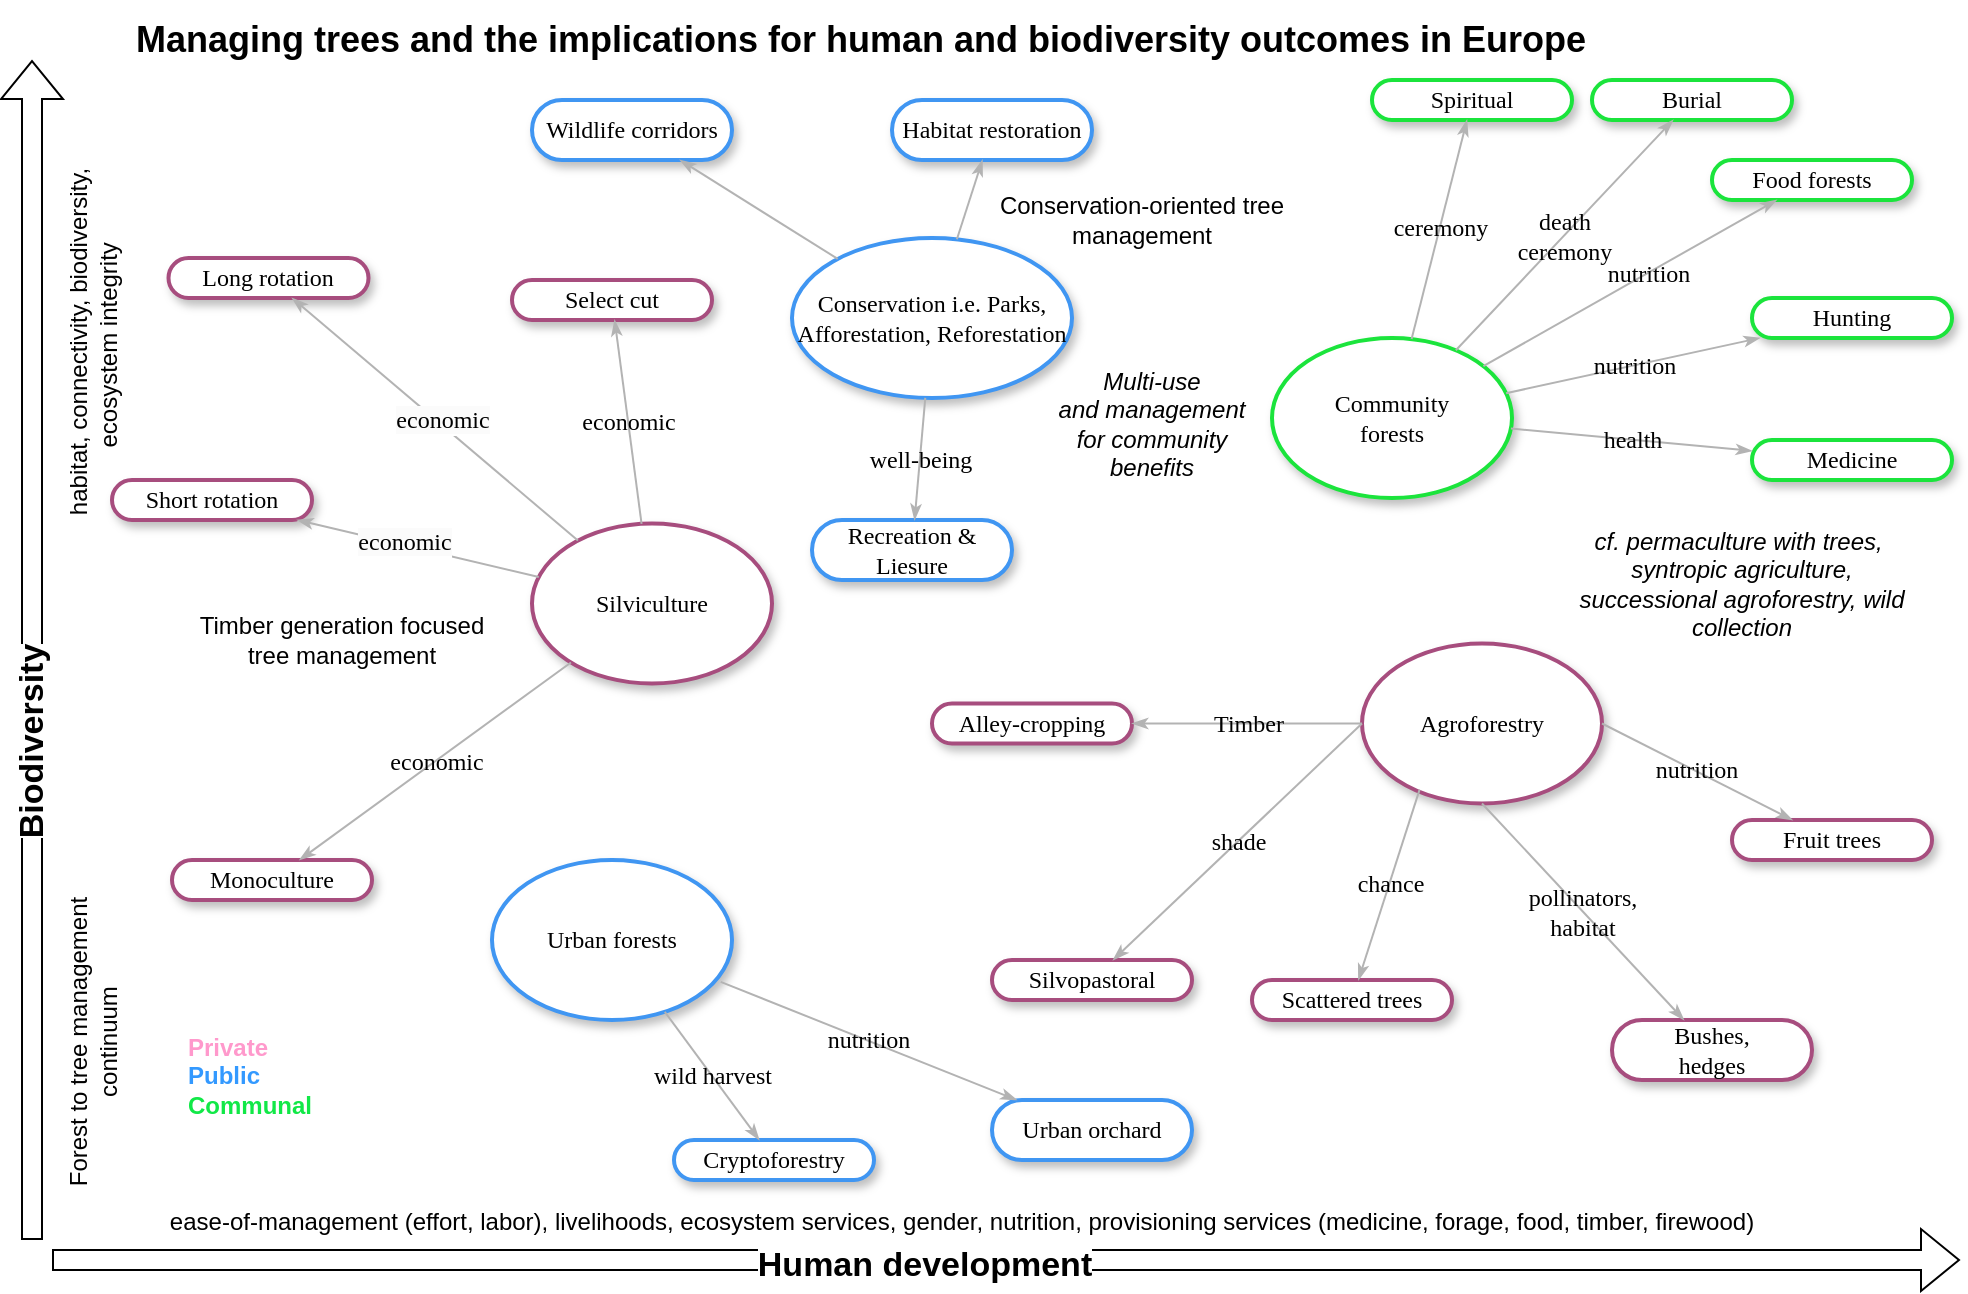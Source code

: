 <mxfile version="24.4.7" type="github">
  <diagram name="Page-1" id="ad52d381-51e7-2e0d-a935-2d0ddd2fd229">
    <mxGraphModel dx="998" dy="644" grid="1" gridSize="10" guides="1" tooltips="1" connect="1" arrows="1" fold="1" page="1" pageScale="1" pageWidth="1100" pageHeight="850" background="none" math="0" shadow="0">
      <root>
        <mxCell id="0" />
        <mxCell id="1" parent="0" />
        <mxCell id="2c924340bb9dbf6c-2" value="Silviculture" style="ellipse;whiteSpace=wrap;html=1;rounded=1;shadow=1;comic=0;labelBackgroundColor=none;strokeWidth=2;fontFamily=Verdana;fontSize=12;align=center;strokeColor=#a74d7e;" parent="1" vertex="1">
          <mxGeometry x="280" y="291.75" width="120" height="80" as="geometry" />
        </mxCell>
        <mxCell id="2c924340bb9dbf6c-3" value="Community &lt;br&gt;forests" style="ellipse;whiteSpace=wrap;html=1;rounded=1;shadow=1;comic=0;labelBackgroundColor=none;strokeWidth=2;fontFamily=Verdana;fontSize=12;align=center;strokeColor=#1be43c;" parent="1" vertex="1">
          <mxGeometry x="650" y="199" width="120" height="80" as="geometry" />
        </mxCell>
        <mxCell id="2c924340bb9dbf6c-5" value="&lt;span&gt;Agroforestry&lt;/span&gt;" style="ellipse;whiteSpace=wrap;html=1;rounded=1;shadow=1;comic=0;labelBackgroundColor=none;strokeWidth=2;fontFamily=Verdana;fontSize=12;align=center;strokeColor=#a74d7e;" parent="1" vertex="1">
          <mxGeometry x="695" y="351.75" width="120" height="80" as="geometry" />
        </mxCell>
        <mxCell id="2c924340bb9dbf6c-8" value="&lt;span&gt;Long rotation&lt;/span&gt;" style="whiteSpace=wrap;html=1;rounded=1;shadow=1;comic=0;labelBackgroundColor=none;strokeWidth=2;fontFamily=Verdana;fontSize=12;align=center;arcSize=50;strokeColor=#a74d7e;" parent="1" vertex="1">
          <mxGeometry x="98.25" y="159" width="100" height="20" as="geometry" />
        </mxCell>
        <mxCell id="2c924340bb9dbf6c-9" value="&lt;span&gt;Short rotation&lt;/span&gt;" style="whiteSpace=wrap;html=1;rounded=1;shadow=1;comic=0;labelBackgroundColor=none;strokeWidth=2;fontFamily=Verdana;fontSize=12;align=center;arcSize=50;strokeColor=#a74d7e;" parent="1" vertex="1">
          <mxGeometry x="70" y="270" width="100" height="20" as="geometry" />
        </mxCell>
        <mxCell id="2c924340bb9dbf6c-10" value="&lt;span&gt;Select cut&lt;/span&gt;" style="whiteSpace=wrap;html=1;rounded=1;shadow=1;comic=0;labelBackgroundColor=none;strokeWidth=2;fontFamily=Verdana;fontSize=12;align=center;arcSize=50;strokeColor=#a74d7e;" parent="1" vertex="1">
          <mxGeometry x="270" y="170" width="100" height="20" as="geometry" />
        </mxCell>
        <mxCell id="2c924340bb9dbf6c-11" value="&lt;span&gt;Spiritual&lt;/span&gt;" style="whiteSpace=wrap;html=1;rounded=1;shadow=1;comic=0;labelBackgroundColor=none;strokeWidth=2;fontFamily=Verdana;fontSize=12;align=center;arcSize=50;strokeColor=#1be43c;" parent="1" vertex="1">
          <mxGeometry x="700" y="70" width="100" height="20" as="geometry" />
        </mxCell>
        <mxCell id="2c924340bb9dbf6c-13" value="&lt;span&gt;Fruit trees&lt;/span&gt;" style="whiteSpace=wrap;html=1;rounded=1;shadow=1;comic=0;labelBackgroundColor=none;strokeWidth=2;fontFamily=Verdana;fontSize=12;align=center;arcSize=50;strokeColor=#a74d7e;" parent="1" vertex="1">
          <mxGeometry x="880" y="440" width="100" height="20" as="geometry" />
        </mxCell>
        <mxCell id="2c924340bb9dbf6c-14" value="&lt;span&gt;Burial&lt;/span&gt;" style="whiteSpace=wrap;html=1;rounded=1;shadow=1;comic=0;labelBackgroundColor=none;strokeWidth=2;fontFamily=Verdana;fontSize=12;align=center;arcSize=50;strokeColor=#1be43c;" parent="1" vertex="1">
          <mxGeometry x="810" y="70" width="100" height="20" as="geometry" />
        </mxCell>
        <mxCell id="2c924340bb9dbf6c-15" value="&lt;span&gt;Food forests&lt;/span&gt;" style="whiteSpace=wrap;html=1;rounded=1;shadow=1;comic=0;labelBackgroundColor=none;strokeWidth=2;fontFamily=Verdana;fontSize=12;align=center;arcSize=50;strokeColor=#1be43c;" parent="1" vertex="1">
          <mxGeometry x="870" y="110" width="100" height="20" as="geometry" />
        </mxCell>
        <mxCell id="2c924340bb9dbf6c-16" value="&lt;span&gt;Hunting&lt;/span&gt;" style="whiteSpace=wrap;html=1;rounded=1;shadow=1;comic=0;labelBackgroundColor=none;strokeWidth=2;fontFamily=Verdana;fontSize=12;align=center;arcSize=50;strokeColor=#1be43c;" parent="1" vertex="1">
          <mxGeometry x="890" y="179" width="100" height="20" as="geometry" />
        </mxCell>
        <mxCell id="2c924340bb9dbf6c-17" value="&lt;span&gt;Medicine&lt;/span&gt;" style="whiteSpace=wrap;html=1;rounded=1;shadow=1;comic=0;labelBackgroundColor=none;strokeWidth=2;fontFamily=Verdana;fontSize=12;align=center;arcSize=50;strokeColor=#1be43c;" parent="1" vertex="1">
          <mxGeometry x="890" y="250" width="100" height="20" as="geometry" />
        </mxCell>
        <mxCell id="2c924340bb9dbf6c-27" value="economic" style="edgeStyle=none;rounded=1;html=1;labelBackgroundColor=none;startArrow=none;startFill=0;startSize=5;endArrow=classicThin;endFill=1;endSize=5;jettySize=auto;orthogonalLoop=1;strokeColor=#B3B3B3;strokeWidth=1;fontFamily=Verdana;fontSize=12" parent="1" source="2c924340bb9dbf6c-2" target="2c924340bb9dbf6c-10" edge="1">
          <mxGeometry relative="1" as="geometry" />
        </mxCell>
        <mxCell id="2c924340bb9dbf6c-29" value="" style="edgeStyle=none;rounded=1;html=1;labelBackgroundColor=none;startArrow=none;startFill=0;startSize=5;endArrow=classicThin;endFill=1;endSize=5;jettySize=auto;orthogonalLoop=1;strokeColor=#B3B3B3;strokeWidth=1;fontFamily=Verdana;fontSize=12" parent="1" source="2c924340bb9dbf6c-2" target="2c924340bb9dbf6c-8" edge="1">
          <mxGeometry relative="1" as="geometry" />
        </mxCell>
        <mxCell id="wuwPYw-ojKWmZ08k9aOV-8" value="&lt;span style=&quot;font-family: Verdana; font-size: 12px; background-color: rgb(251, 251, 251);&quot;&gt;economic&lt;/span&gt;" style="edgeLabel;html=1;align=center;verticalAlign=middle;resizable=0;points=[];" parent="2c924340bb9dbf6c-29" vertex="1" connectable="0">
          <mxGeometry x="-0.034" y="-2" relative="1" as="geometry">
            <mxPoint as="offset" />
          </mxGeometry>
        </mxCell>
        <mxCell id="2c924340bb9dbf6c-30" value="" style="edgeStyle=none;rounded=1;html=1;labelBackgroundColor=none;startArrow=none;startFill=0;startSize=5;endArrow=classicThin;endFill=1;endSize=5;jettySize=auto;orthogonalLoop=1;strokeColor=#B3B3B3;strokeWidth=1;fontFamily=Verdana;fontSize=12" parent="1" source="2c924340bb9dbf6c-2" target="2c924340bb9dbf6c-9" edge="1">
          <mxGeometry relative="1" as="geometry" />
        </mxCell>
        <mxCell id="wuwPYw-ojKWmZ08k9aOV-7" value="&lt;span style=&quot;font-family: Verdana; font-size: 12px; background-color: rgb(251, 251, 251);&quot;&gt;economic&lt;/span&gt;" style="edgeLabel;html=1;align=center;verticalAlign=middle;resizable=0;points=[];" parent="2c924340bb9dbf6c-30" vertex="1" connectable="0">
          <mxGeometry x="0.117" y="-2" relative="1" as="geometry">
            <mxPoint as="offset" />
          </mxGeometry>
        </mxCell>
        <mxCell id="2c924340bb9dbf6c-37" value="nutrition" style="edgeStyle=none;rounded=1;html=1;labelBackgroundColor=none;startArrow=none;startFill=0;startSize=5;endArrow=classicThin;endFill=1;endSize=5;jettySize=auto;orthogonalLoop=1;strokeColor=#B3B3B3;strokeWidth=1;fontFamily=Verdana;fontSize=12;exitX=1;exitY=0.5;exitDx=0;exitDy=0;" parent="1" source="2c924340bb9dbf6c-5" target="2c924340bb9dbf6c-13" edge="1">
          <mxGeometry x="-0.012" relative="1" as="geometry">
            <mxPoint as="offset" />
            <mxPoint x="926.996" y="437.501" as="sourcePoint" />
          </mxGeometry>
        </mxCell>
        <mxCell id="2c924340bb9dbf6c-42" value="health" style="edgeStyle=none;rounded=1;html=1;labelBackgroundColor=none;startArrow=none;startFill=0;startSize=5;endArrow=classicThin;endFill=1;endSize=5;jettySize=auto;orthogonalLoop=1;strokeColor=#B3B3B3;strokeWidth=1;fontFamily=Verdana;fontSize=12" parent="1" source="2c924340bb9dbf6c-3" target="2c924340bb9dbf6c-17" edge="1">
          <mxGeometry relative="1" as="geometry" />
        </mxCell>
        <mxCell id="2c924340bb9dbf6c-43" value="nutrition" style="edgeStyle=none;rounded=1;html=1;labelBackgroundColor=none;startArrow=none;startFill=0;startSize=5;endArrow=classicThin;endFill=1;endSize=5;jettySize=auto;orthogonalLoop=1;strokeColor=#B3B3B3;strokeWidth=1;fontFamily=Verdana;fontSize=12" parent="1" source="2c924340bb9dbf6c-3" target="2c924340bb9dbf6c-16" edge="1">
          <mxGeometry relative="1" as="geometry" />
        </mxCell>
        <mxCell id="2c924340bb9dbf6c-44" value="nutrition" style="edgeStyle=none;rounded=1;html=1;labelBackgroundColor=none;startArrow=none;startFill=0;startSize=5;endArrow=classicThin;endFill=1;endSize=5;jettySize=auto;orthogonalLoop=1;strokeColor=#B3B3B3;strokeWidth=1;fontFamily=Verdana;fontSize=12" parent="1" source="2c924340bb9dbf6c-3" target="2c924340bb9dbf6c-15" edge="1">
          <mxGeometry x="0.124" y="-1" relative="1" as="geometry">
            <mxPoint as="offset" />
          </mxGeometry>
        </mxCell>
        <mxCell id="2c924340bb9dbf6c-45" value="death&lt;br&gt;ceremony" style="edgeStyle=none;rounded=1;html=1;labelBackgroundColor=none;startArrow=none;startFill=0;startSize=5;endArrow=classicThin;endFill=1;endSize=5;jettySize=auto;orthogonalLoop=1;strokeColor=#B3B3B3;strokeWidth=1;fontFamily=Verdana;fontSize=12" parent="1" source="2c924340bb9dbf6c-3" target="2c924340bb9dbf6c-14" edge="1">
          <mxGeometry relative="1" as="geometry" />
        </mxCell>
        <mxCell id="2c924340bb9dbf6c-46" value="ceremony" style="edgeStyle=none;rounded=1;html=1;labelBackgroundColor=none;startArrow=none;startFill=0;startSize=5;endArrow=classicThin;endFill=1;endSize=5;jettySize=auto;orthogonalLoop=1;strokeColor=#B3B3B3;strokeWidth=1;fontFamily=Verdana;fontSize=12" parent="1" source="2c924340bb9dbf6c-3" target="2c924340bb9dbf6c-11" edge="1">
          <mxGeometry x="0.012" relative="1" as="geometry">
            <mxPoint as="offset" />
          </mxGeometry>
        </mxCell>
        <mxCell id="2c924340bb9dbf6c-50" value="Yes" style="edgeStyle=none;rounded=1;html=1;labelBackgroundColor=none;startArrow=none;startFill=0;startSize=5;endArrow=classicThin;endFill=1;endSize=5;jettySize=auto;orthogonalLoop=1;strokeColor=#B3B3B3;strokeWidth=1;fontFamily=Verdana;fontSize=12" parent="1" edge="1">
          <mxGeometry x="-0.793" y="10" relative="1" as="geometry">
            <mxPoint as="offset" />
            <mxPoint x="110" y="350" as="targetPoint" />
          </mxGeometry>
        </mxCell>
        <mxCell id="2c924340bb9dbf6c-55" value="&lt;span&gt;Monoculture&lt;/span&gt;" style="whiteSpace=wrap;html=1;rounded=1;shadow=1;comic=0;labelBackgroundColor=none;strokeWidth=2;fontFamily=Verdana;fontSize=12;align=center;arcSize=50;strokeColor=#a74d7e;" parent="1" vertex="1">
          <mxGeometry x="100" y="460" width="100" height="20" as="geometry" />
        </mxCell>
        <mxCell id="2c924340bb9dbf6c-59" value="&lt;span&gt;Alley-cropping&lt;/span&gt;" style="whiteSpace=wrap;html=1;rounded=1;shadow=1;comic=0;labelBackgroundColor=none;strokeWidth=2;fontFamily=Verdana;fontSize=12;align=center;arcSize=50;strokeColor=#a74d7e;" parent="1" vertex="1">
          <mxGeometry x="480" y="381.75" width="100" height="20" as="geometry" />
        </mxCell>
        <mxCell id="2c924340bb9dbf6c-61" value="economic" style="edgeStyle=none;rounded=1;html=1;labelBackgroundColor=none;startArrow=none;startFill=0;startSize=5;endArrow=classicThin;endFill=1;endSize=5;jettySize=auto;orthogonalLoop=1;strokeColor=#B3B3B3;strokeWidth=1;fontFamily=Verdana;fontSize=12" parent="1" source="2c924340bb9dbf6c-2" target="2c924340bb9dbf6c-55" edge="1">
          <mxGeometry relative="1" as="geometry" />
        </mxCell>
        <mxCell id="2c924340bb9dbf6c-65" value="trees" style="edgeStyle=none;rounded=1;html=1;labelBackgroundColor=none;startArrow=none;startFill=0;startSize=5;endArrow=classicThin;endFill=1;endSize=5;jettySize=auto;orthogonalLoop=1;strokeColor=#B3B3B3;strokeWidth=1;fontFamily=Verdana;fontSize=12" parent="1" edge="1">
          <mxGeometry relative="1" as="geometry">
            <mxPoint x="820" y="340" as="sourcePoint" />
          </mxGeometry>
        </mxCell>
        <mxCell id="2c924340bb9dbf6c-68" value="&lt;span&gt;Silvopastoral&lt;/span&gt;" style="whiteSpace=wrap;html=1;rounded=1;shadow=1;comic=0;labelBackgroundColor=none;strokeWidth=2;fontFamily=Verdana;fontSize=12;align=center;arcSize=50;strokeColor=#a74d7e;" parent="1" vertex="1">
          <mxGeometry x="510" y="510" width="100" height="20" as="geometry" />
        </mxCell>
        <mxCell id="2c924340bb9dbf6c-70" value="&lt;span&gt;Scattered trees&lt;/span&gt;" style="whiteSpace=wrap;html=1;rounded=1;shadow=1;comic=0;labelBackgroundColor=none;strokeWidth=2;fontFamily=Verdana;fontSize=12;align=center;arcSize=50;strokeColor=#a74d7e;" parent="1" vertex="1">
          <mxGeometry x="640" y="520" width="100" height="20" as="geometry" />
        </mxCell>
        <mxCell id="2c924340bb9dbf6c-72" value="chance" style="edgeStyle=none;rounded=1;html=1;labelBackgroundColor=none;startArrow=none;startFill=0;startSize=5;endArrow=classicThin;endFill=1;endSize=5;jettySize=auto;orthogonalLoop=1;strokeColor=#B3B3B3;strokeWidth=1;fontFamily=Verdana;fontSize=12;exitX=0.24;exitY=0.913;exitDx=0;exitDy=0;exitPerimeter=0;" parent="1" source="2c924340bb9dbf6c-5" target="2c924340bb9dbf6c-70" edge="1">
          <mxGeometry relative="1" as="geometry">
            <mxPoint x="584.549" y="548.349" as="sourcePoint" />
          </mxGeometry>
        </mxCell>
        <mxCell id="2c924340bb9dbf6c-74" value="shade" style="edgeStyle=none;rounded=1;html=1;labelBackgroundColor=none;startArrow=none;startFill=0;startSize=5;endArrow=classicThin;endFill=1;endSize=5;jettySize=auto;orthogonalLoop=1;strokeColor=#B3B3B3;strokeWidth=1;fontFamily=Verdana;fontSize=12;exitX=0;exitY=0.5;exitDx=0;exitDy=0;" parent="1" source="2c924340bb9dbf6c-5" target="2c924340bb9dbf6c-68" edge="1">
          <mxGeometry relative="1" as="geometry">
            <mxPoint x="598.302" y="538.354" as="sourcePoint" />
          </mxGeometry>
        </mxCell>
        <mxCell id="2c924340bb9dbf6c-78" value="Timber" style="edgeStyle=none;rounded=1;html=1;labelBackgroundColor=none;startArrow=none;startFill=0;startSize=5;endArrow=classicThin;endFill=1;endSize=5;jettySize=auto;orthogonalLoop=1;strokeColor=#B3B3B3;strokeWidth=1;fontFamily=Verdana;fontSize=12;exitX=0;exitY=0.5;exitDx=0;exitDy=0;" parent="1" source="2c924340bb9dbf6c-5" target="2c924340bb9dbf6c-59" edge="1">
          <mxGeometry relative="1" as="geometry">
            <mxPoint x="740" y="370" as="sourcePoint" />
          </mxGeometry>
        </mxCell>
        <mxCell id="zUpzmHAXkHMhplHrmujM-2" value="" style="shape=flexArrow;endArrow=classic;html=1;rounded=0;fontSize=18;" parent="1" edge="1">
          <mxGeometry width="50" height="50" relative="1" as="geometry">
            <mxPoint x="30" y="650" as="sourcePoint" />
            <mxPoint x="30" y="60" as="targetPoint" />
          </mxGeometry>
        </mxCell>
        <mxCell id="zUpzmHAXkHMhplHrmujM-4" value="&lt;font style=&quot;font-size: 17px;&quot;&gt;Biodiversity&lt;/font&gt;" style="edgeLabel;html=1;align=center;verticalAlign=middle;resizable=0;points=[];rotation=-90;fontStyle=1" parent="zUpzmHAXkHMhplHrmujM-2" vertex="1" connectable="0">
          <mxGeometry x="-0.156" relative="1" as="geometry">
            <mxPoint as="offset" />
          </mxGeometry>
        </mxCell>
        <mxCell id="zUpzmHAXkHMhplHrmujM-3" value="" style="shape=flexArrow;endArrow=classic;html=1;rounded=0;" parent="1" edge="1">
          <mxGeometry width="50" height="50" relative="1" as="geometry">
            <mxPoint x="40" y="660" as="sourcePoint" />
            <mxPoint x="994" y="660" as="targetPoint" />
          </mxGeometry>
        </mxCell>
        <mxCell id="zUpzmHAXkHMhplHrmujM-5" value="&lt;span&gt;&lt;font style=&quot;font-size: 17px;&quot;&gt;Human development&lt;/font&gt;&lt;/span&gt;" style="edgeLabel;html=1;align=center;verticalAlign=middle;resizable=0;points=[];fontStyle=1" parent="zUpzmHAXkHMhplHrmujM-3" vertex="1" connectable="0">
          <mxGeometry x="-0.086" y="-2" relative="1" as="geometry">
            <mxPoint y="1" as="offset" />
          </mxGeometry>
        </mxCell>
        <mxCell id="04DD3Ct90BNEKzkZGaE_-2" value="&lt;span&gt;Bushes, &lt;br&gt;hedges&lt;/span&gt;" style="whiteSpace=wrap;html=1;rounded=1;shadow=1;comic=0;labelBackgroundColor=none;strokeWidth=2;fontFamily=Verdana;fontSize=12;align=center;arcSize=50;strokeColor=#a74d7e;" parent="1" vertex="1">
          <mxGeometry x="820" y="540" width="100" height="30" as="geometry" />
        </mxCell>
        <mxCell id="04DD3Ct90BNEKzkZGaE_-3" value="pollinators, &lt;br&gt;habitat" style="edgeStyle=none;rounded=1;html=1;labelBackgroundColor=none;startArrow=none;startFill=0;startSize=5;endArrow=classicThin;endFill=1;endSize=5;jettySize=auto;orthogonalLoop=1;strokeColor=#B3B3B3;strokeWidth=1;fontFamily=Verdana;fontSize=12;exitX=0.5;exitY=1;exitDx=0;exitDy=0;" parent="1" source="2c924340bb9dbf6c-5" target="04DD3Ct90BNEKzkZGaE_-2" edge="1">
          <mxGeometry x="-0.002" relative="1" as="geometry">
            <mxPoint x="696.96" y="537.04" as="sourcePoint" />
            <mxPoint as="offset" />
          </mxGeometry>
        </mxCell>
        <mxCell id="VTU-Ny0mh2Q2PfWyq8oL-15" value="Multi-use&lt;br&gt;and management&lt;br&gt;for community benefits" style="text;html=1;strokeColor=none;fillColor=none;align=center;verticalAlign=middle;whiteSpace=wrap;rounded=0;fontStyle=2" parent="1" vertex="1">
          <mxGeometry x="530" y="211.5" width="120" height="60" as="geometry" />
        </mxCell>
        <mxCell id="aU5DKYf4XFUTPq88nrZZ-6" value="&lt;b&gt;&lt;font style=&quot;font-size: 18px;&quot;&gt;Managing trees and the implications for human and biodiversity outcomes in Europe&lt;/font&gt;&lt;/b&gt;" style="text;html=1;align=center;verticalAlign=middle;resizable=0;points=[];autosize=1;strokeColor=none;fillColor=none;" parent="1" vertex="1">
          <mxGeometry x="69" y="30" width="750" height="40" as="geometry" />
        </mxCell>
        <mxCell id="aU5DKYf4XFUTPq88nrZZ-7" value="&lt;span&gt;Urban forests&lt;/span&gt;" style="ellipse;whiteSpace=wrap;html=1;rounded=1;shadow=1;comic=0;labelBackgroundColor=none;strokeWidth=2;fontFamily=Verdana;fontSize=12;align=center;strokeColor=#4096f2;" parent="1" vertex="1">
          <mxGeometry x="260" y="460" width="120" height="80" as="geometry" />
        </mxCell>
        <mxCell id="aU5DKYf4XFUTPq88nrZZ-9" value="&lt;span&gt;Cryptoforestry&lt;/span&gt;" style="whiteSpace=wrap;html=1;rounded=1;shadow=1;comic=0;labelBackgroundColor=none;strokeWidth=2;fontFamily=Verdana;fontSize=12;align=center;arcSize=50;strokeColor=#4096f2;" parent="1" vertex="1">
          <mxGeometry x="351" y="600" width="100" height="20" as="geometry" />
        </mxCell>
        <mxCell id="aU5DKYf4XFUTPq88nrZZ-10" value="wild harvest" style="edgeStyle=none;rounded=1;html=1;labelBackgroundColor=none;startArrow=none;startFill=0;startSize=5;endArrow=classicThin;endFill=1;endSize=5;jettySize=auto;orthogonalLoop=1;strokeColor=#B3B3B3;strokeWidth=1;fontFamily=Verdana;fontSize=12;" parent="1" source="aU5DKYf4XFUTPq88nrZZ-7" target="aU5DKYf4XFUTPq88nrZZ-9" edge="1">
          <mxGeometry relative="1" as="geometry">
            <mxPoint x="302" y="300" as="sourcePoint" />
          </mxGeometry>
        </mxCell>
        <mxCell id="aU5DKYf4XFUTPq88nrZZ-11" value="&lt;span&gt;Urban orchard&lt;/span&gt;" style="whiteSpace=wrap;html=1;rounded=1;shadow=1;comic=0;labelBackgroundColor=none;strokeWidth=2;fontFamily=Verdana;fontSize=12;align=center;arcSize=50;strokeColor=#4096f2;" parent="1" vertex="1">
          <mxGeometry x="510" y="580" width="100" height="30" as="geometry" />
        </mxCell>
        <mxCell id="aU5DKYf4XFUTPq88nrZZ-12" value="nutrition" style="edgeStyle=none;rounded=1;html=1;labelBackgroundColor=none;startArrow=none;startFill=0;startSize=5;endArrow=classicThin;endFill=1;endSize=5;jettySize=auto;orthogonalLoop=1;strokeColor=#B3B3B3;strokeWidth=1;fontFamily=Verdana;fontSize=12;exitX=0.953;exitY=0.762;exitDx=0;exitDy=0;exitPerimeter=0;" parent="1" source="aU5DKYf4XFUTPq88nrZZ-7" target="aU5DKYf4XFUTPq88nrZZ-11" edge="1">
          <mxGeometry x="-0.0" relative="1" as="geometry">
            <mxPoint x="210" y="490" as="sourcePoint" />
            <mxPoint as="offset" />
          </mxGeometry>
        </mxCell>
        <mxCell id="aU5DKYf4XFUTPq88nrZZ-17" value="Timber generation focused tree management" style="text;html=1;strokeColor=none;fillColor=none;align=center;verticalAlign=middle;whiteSpace=wrap;rounded=0;" parent="1" vertex="1">
          <mxGeometry x="110" y="320" width="150" height="60" as="geometry" />
        </mxCell>
        <mxCell id="aU5DKYf4XFUTPq88nrZZ-18" value="Forest to tree management continuum" style="text;html=1;strokeColor=none;fillColor=none;align=center;verticalAlign=middle;whiteSpace=wrap;rounded=0;rotation=-90;" parent="1" vertex="1">
          <mxGeometry x="-15.87" y="540" width="151.75" height="21.5" as="geometry" />
        </mxCell>
        <mxCell id="wuwPYw-ojKWmZ08k9aOV-1" value="Conservation i.e. Parks, Afforestation, Reforestation" style="ellipse;whiteSpace=wrap;html=1;rounded=1;shadow=1;comic=0;labelBackgroundColor=none;strokeWidth=2;fontFamily=Verdana;fontSize=12;align=center;strokeColor=#4096f2;" parent="1" vertex="1">
          <mxGeometry x="410" y="149" width="140" height="80" as="geometry" />
        </mxCell>
        <mxCell id="wuwPYw-ojKWmZ08k9aOV-2" value="&lt;span&gt;Wildlife corridors&lt;/span&gt;" style="whiteSpace=wrap;html=1;rounded=1;shadow=1;comic=0;labelBackgroundColor=none;strokeWidth=2;fontFamily=Verdana;fontSize=12;align=center;arcSize=50;strokeColor=#4096f2;" parent="1" vertex="1">
          <mxGeometry x="280" y="80" width="100" height="30" as="geometry" />
        </mxCell>
        <mxCell id="wuwPYw-ojKWmZ08k9aOV-3" value="" style="edgeStyle=none;rounded=1;html=1;labelBackgroundColor=none;startArrow=none;startFill=0;startSize=5;endArrow=classicThin;endFill=1;endSize=5;jettySize=auto;orthogonalLoop=1;strokeColor=#B3B3B3;strokeWidth=1;fontFamily=Verdana;fontSize=12" parent="1" source="wuwPYw-ojKWmZ08k9aOV-1" target="wuwPYw-ojKWmZ08k9aOV-2" edge="1">
          <mxGeometry x="0.012" relative="1" as="geometry">
            <mxPoint as="offset" />
            <mxPoint x="635" y="210" as="sourcePoint" />
          </mxGeometry>
        </mxCell>
        <mxCell id="wuwPYw-ojKWmZ08k9aOV-4" value="ease-of-management (effort, labor), livelihoods, ecosystem services, gender, nutrition, provisioning services (medicine, forage, food, timber, firewood)" style="text;html=1;strokeColor=none;fillColor=none;align=center;verticalAlign=middle;whiteSpace=wrap;rounded=0;rotation=0;" parent="1" vertex="1">
          <mxGeometry x="60" y="630" width="870" height="21.5" as="geometry" />
        </mxCell>
        <mxCell id="wuwPYw-ojKWmZ08k9aOV-5" value="&lt;span&gt;Recreation &amp;amp; Liesure&lt;/span&gt;" style="whiteSpace=wrap;html=1;rounded=1;shadow=1;comic=0;labelBackgroundColor=none;strokeWidth=2;fontFamily=Verdana;fontSize=12;align=center;arcSize=50;strokeColor=#4096f2;" parent="1" vertex="1">
          <mxGeometry x="420" y="290" width="100" height="30" as="geometry" />
        </mxCell>
        <mxCell id="wuwPYw-ojKWmZ08k9aOV-6" value="well-being" style="edgeStyle=none;rounded=1;html=1;labelBackgroundColor=none;startArrow=none;startFill=0;startSize=5;endArrow=classicThin;endFill=1;endSize=5;jettySize=auto;orthogonalLoop=1;strokeColor=#B3B3B3;strokeWidth=1;fontFamily=Verdana;fontSize=12" parent="1" source="wuwPYw-ojKWmZ08k9aOV-1" target="wuwPYw-ojKWmZ08k9aOV-5" edge="1">
          <mxGeometry x="0.012" relative="1" as="geometry">
            <mxPoint as="offset" />
            <mxPoint x="590" y="140" as="sourcePoint" />
          </mxGeometry>
        </mxCell>
        <mxCell id="wuwPYw-ojKWmZ08k9aOV-9" value="Conservation-oriented tree management" style="text;html=1;strokeColor=none;fillColor=none;align=center;verticalAlign=middle;whiteSpace=wrap;rounded=0;" parent="1" vertex="1">
          <mxGeometry x="510" y="110" width="150" height="60" as="geometry" />
        </mxCell>
        <mxCell id="wuwPYw-ojKWmZ08k9aOV-14" value="habitat, connectivity, biodiversity, ecosystem integrity&amp;nbsp;" style="text;html=1;strokeColor=none;fillColor=none;align=center;verticalAlign=middle;whiteSpace=wrap;rounded=0;rotation=-90;" parent="1" vertex="1">
          <mxGeometry x="-30" y="190" width="180" height="21.5" as="geometry" />
        </mxCell>
        <mxCell id="Ea0G0bBxaTS6QnoleUmn-3" value="Habitat restoration" style="whiteSpace=wrap;html=1;rounded=1;shadow=1;comic=0;labelBackgroundColor=none;strokeWidth=2;fontFamily=Verdana;fontSize=12;align=center;arcSize=50;strokeColor=#4096f2;" parent="1" vertex="1">
          <mxGeometry x="460" y="80" width="100" height="30" as="geometry" />
        </mxCell>
        <mxCell id="Ea0G0bBxaTS6QnoleUmn-4" value="" style="edgeStyle=none;rounded=1;html=1;labelBackgroundColor=none;startArrow=none;startFill=0;startSize=5;endArrow=classicThin;endFill=1;endSize=5;jettySize=auto;orthogonalLoop=1;strokeColor=#B3B3B3;strokeWidth=1;fontFamily=Verdana;fontSize=12;" parent="1" source="wuwPYw-ojKWmZ08k9aOV-1" target="Ea0G0bBxaTS6QnoleUmn-3" edge="1">
          <mxGeometry x="0.012" relative="1" as="geometry">
            <mxPoint as="offset" />
            <mxPoint x="550" y="351.75" as="sourcePoint" />
          </mxGeometry>
        </mxCell>
        <mxCell id="8Aqfr9fjewjbyWps3KVN-1" value="&lt;font color=&quot;#ff99cc&quot;&gt;Private&lt;/font&gt;&lt;div&gt;&lt;font color=&quot;#3399ff&quot;&gt;Public&lt;/font&gt;&lt;br&gt;&lt;font color=&quot;#11e847&quot;&gt;Communal&lt;/font&gt;&lt;/div&gt;" style="text;whiteSpace=wrap;html=1;fontStyle=1" vertex="1" parent="1">
          <mxGeometry x="105.75" y="540" width="85" height="40" as="geometry" />
        </mxCell>
        <mxCell id="8Aqfr9fjewjbyWps3KVN-2" value="cf. permaculture with trees,&amp;nbsp;&lt;br&gt;syntropic agriculture, successional agroforestry, wild collection" style="text;html=1;strokeColor=none;fillColor=none;align=center;verticalAlign=middle;whiteSpace=wrap;rounded=0;fontStyle=2" vertex="1" parent="1">
          <mxGeometry x="800" y="291.75" width="170" height="60" as="geometry" />
        </mxCell>
      </root>
    </mxGraphModel>
  </diagram>
</mxfile>
